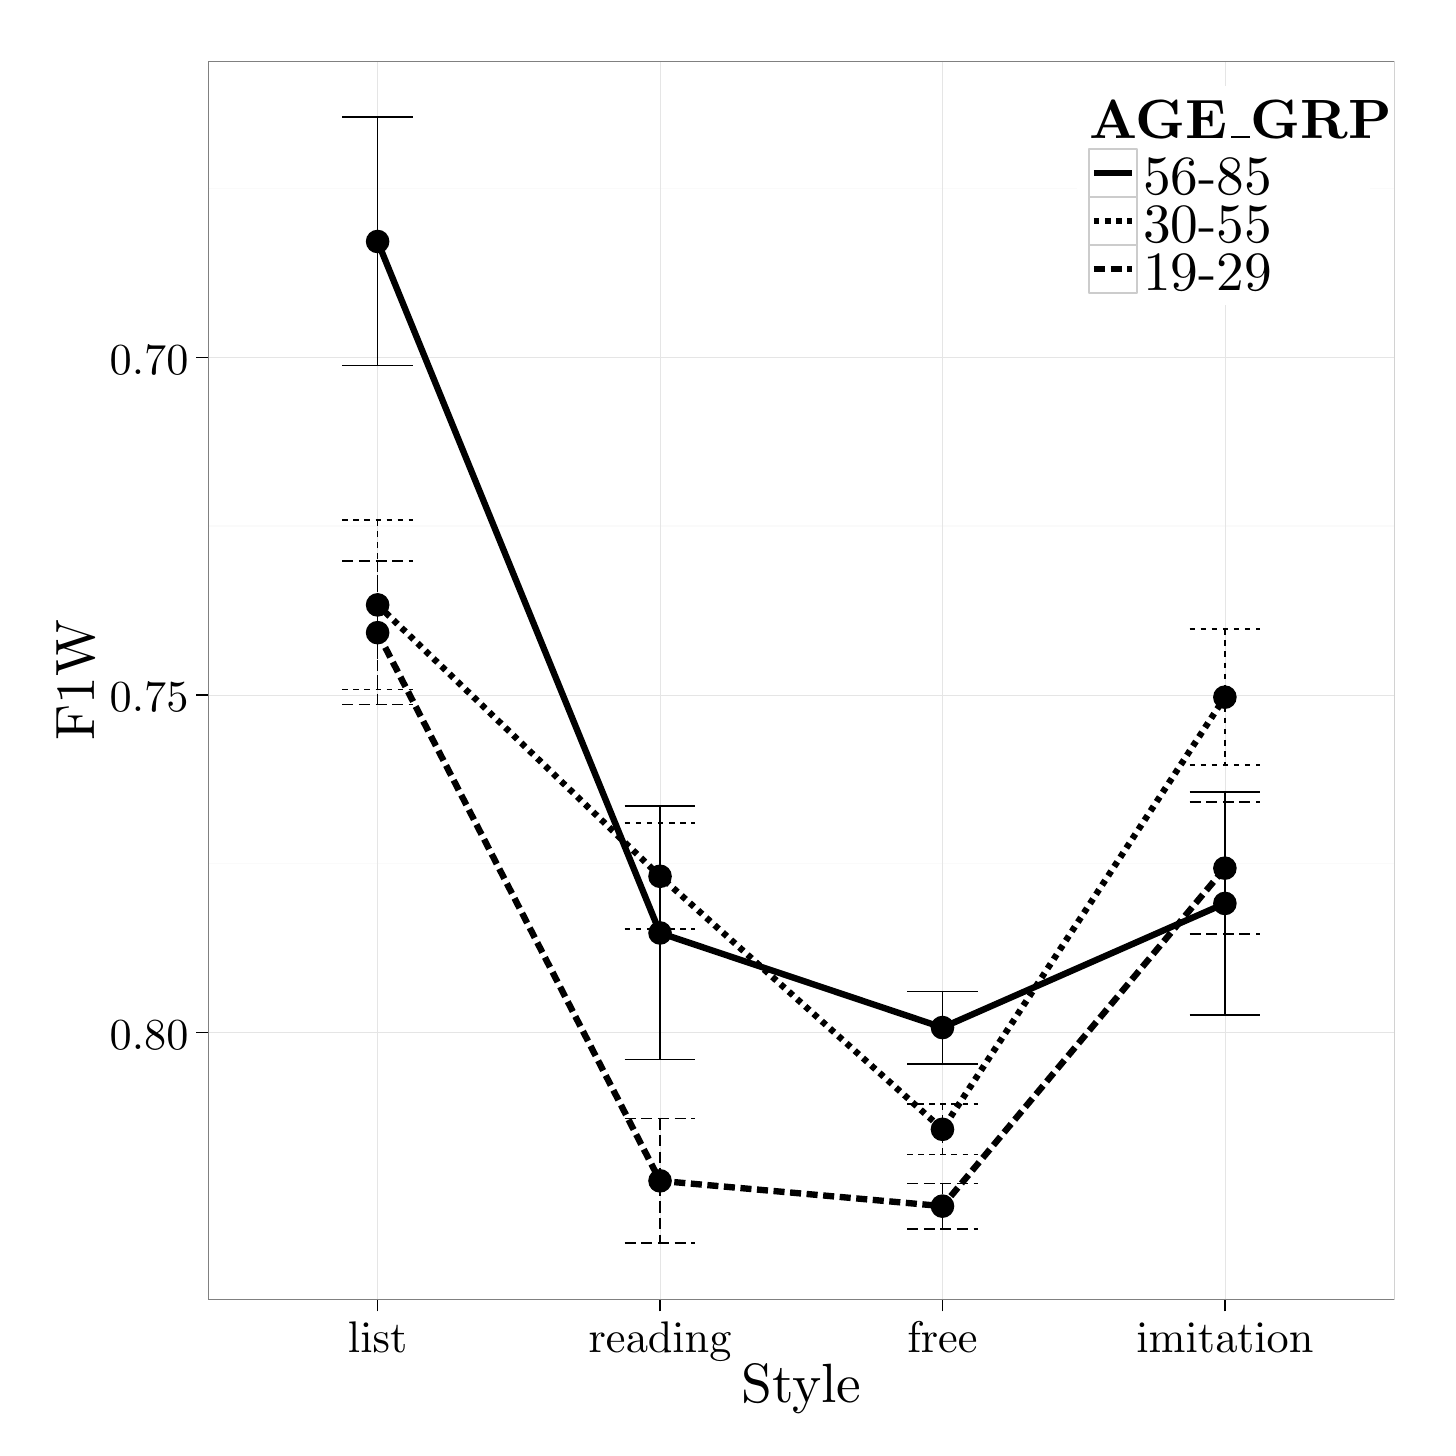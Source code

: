 % Created by tikzDevice version 0.8.1 on 2016-02-09 02:13:27
% !TEX encoding = UTF-8 Unicode
\begin{tikzpicture}[x=1pt,y=1pt]
\definecolor{fillColor}{RGB}{255,255,255}
\path[use as bounding box,fill=fillColor,fill opacity=0.00] (0,0) rectangle (505.89,505.89);
\begin{scope}
\path[clip] (  0.00,  0.00) rectangle (505.89,505.89);
\definecolor{drawColor}{RGB}{255,255,255}
\definecolor{fillColor}{RGB}{255,255,255}

\path[draw=drawColor,line width= 0.6pt,line join=round,line cap=round,fill=fillColor] (  0.00, -0.00) rectangle (505.89,505.89);
\end{scope}
\begin{scope}
\path[clip] ( 65.21, 46.31) rectangle (493.85,493.84);
\definecolor{fillColor}{RGB}{255,255,255}

\path[fill=fillColor] ( 65.21, 46.31) rectangle (493.85,493.84);
\definecolor{drawColor}{gray}{0.98}

\path[draw=drawColor,line width= 0.6pt,line join=round] ( 65.21,447.74) --
	(493.85,447.74);

\path[draw=drawColor,line width= 0.6pt,line join=round] ( 65.21,325.79) --
	(493.85,325.79);

\path[draw=drawColor,line width= 0.6pt,line join=round] ( 65.21,203.83) --
	(493.85,203.83);
\definecolor{drawColor}{gray}{0.90}

\path[draw=drawColor,line width= 0.2pt,line join=round] ( 65.21,386.76) --
	(493.85,386.76);

\path[draw=drawColor,line width= 0.2pt,line join=round] ( 65.21,264.81) --
	(493.85,264.81);

\path[draw=drawColor,line width= 0.2pt,line join=round] ( 65.21,142.85) --
	(493.85,142.85);

\path[draw=drawColor,line width= 0.2pt,line join=round] (126.45, 46.31) --
	(126.45,493.84);

\path[draw=drawColor,line width= 0.2pt,line join=round] (228.50, 46.31) --
	(228.50,493.84);

\path[draw=drawColor,line width= 0.2pt,line join=round] (330.56, 46.31) --
	(330.56,493.84);

\path[draw=drawColor,line width= 0.2pt,line join=round] (432.61, 46.31) --
	(432.61,493.84);
\definecolor{fillColor}{RGB}{0,0,0}

\path[fill=fillColor] (126.45,428.62) circle (  4.27);

\path[fill=fillColor] (126.45,297.31) circle (  4.27);

\path[fill=fillColor] (126.45,287.28) circle (  4.27);

\path[fill=fillColor] (228.50,178.76) circle (  4.27);

\path[fill=fillColor] (228.50,199.24) circle (  4.27);

\path[fill=fillColor] (228.50, 89.19) circle (  4.27);

\path[fill=fillColor] (330.56,144.58) circle (  4.27);

\path[fill=fillColor] (330.56,107.81) circle (  4.27);

\path[fill=fillColor] (330.56, 80.05) circle (  4.27);

\path[fill=fillColor] (432.61,189.43) circle (  4.27);

\path[fill=fillColor] (432.61,263.96) circle (  4.27);

\path[fill=fillColor] (432.61,202.18) circle (  4.27);
\definecolor{drawColor}{RGB}{0,0,0}

\path[draw=drawColor,line width= 2.3pt,line join=round] (126.45,428.62) --
	(228.50,178.76) --
	(330.56,144.58) --
	(432.61,189.43);

\path[draw=drawColor,line width= 2.3pt,dash pattern=on 2pt off 2pt ,line join=round] (126.45,297.31) --
	(228.50,199.24) --
	(330.56,107.81) --
	(432.61,263.96);

\path[draw=drawColor,line width= 2.3pt,dash pattern=on 4pt off 2pt ,line join=round] (126.45,287.28) --
	(228.50, 89.19) --
	(330.56, 80.05) --
	(432.61,202.18);

\path[draw=drawColor,line width= 0.6pt,line join=round] (113.69,473.50) --
	(139.20,473.50);

\path[draw=drawColor,line width= 0.6pt,line join=round] (126.45,473.50) --
	(126.45,383.75);

\path[draw=drawColor,line width= 0.6pt,line join=round] (113.69,383.75) --
	(139.20,383.75);

\path[draw=drawColor,line width= 0.6pt,line join=round] (215.75,224.52) --
	(241.26,224.52);

\path[draw=drawColor,line width= 0.6pt,line join=round] (228.50,224.52) --
	(228.50,133.00);

\path[draw=drawColor,line width= 0.6pt,line join=round] (215.75,133.00) --
	(241.26,133.00);

\path[draw=drawColor,line width= 0.6pt,line join=round] (317.80,157.67) --
	(343.31,157.67);

\path[draw=drawColor,line width= 0.6pt,line join=round] (330.56,157.67) --
	(330.56,131.49);

\path[draw=drawColor,line width= 0.6pt,line join=round] (317.80,131.49) --
	(343.31,131.49);

\path[draw=drawColor,line width= 0.6pt,line join=round] (419.86,229.76) --
	(445.37,229.76);

\path[draw=drawColor,line width= 0.6pt,line join=round] (432.61,229.76) --
	(432.61,149.10);

\path[draw=drawColor,line width= 0.6pt,line join=round] (419.86,149.10) --
	(445.37,149.10);

\path[draw=drawColor,line width= 0.6pt,dash pattern=on 2pt off 2pt ,line join=round] (113.69,327.93) --
	(139.20,327.93);

\path[draw=drawColor,line width= 0.6pt,dash pattern=on 2pt off 2pt ,line join=round] (126.45,327.93) --
	(126.45,266.68);

\path[draw=drawColor,line width= 0.6pt,dash pattern=on 2pt off 2pt ,line join=round] (113.69,266.68) --
	(139.20,266.68);

\path[draw=drawColor,line width= 0.6pt,dash pattern=on 2pt off 2pt ,line join=round] (215.75,218.39) --
	(241.26,218.39);

\path[draw=drawColor,line width= 0.6pt,dash pattern=on 2pt off 2pt ,line join=round] (228.50,218.39) --
	(228.50,180.09);

\path[draw=drawColor,line width= 0.6pt,dash pattern=on 2pt off 2pt ,line join=round] (215.75,180.09) --
	(241.26,180.09);

\path[draw=drawColor,line width= 0.6pt,dash pattern=on 2pt off 2pt ,line join=round] (317.80,116.91) --
	(343.31,116.91);

\path[draw=drawColor,line width= 0.6pt,dash pattern=on 2pt off 2pt ,line join=round] (330.56,116.91) --
	(330.56, 98.71);

\path[draw=drawColor,line width= 0.6pt,dash pattern=on 2pt off 2pt ,line join=round] (317.80, 98.71) --
	(343.31, 98.71);

\path[draw=drawColor,line width= 0.6pt,dash pattern=on 2pt off 2pt ,line join=round] (419.86,288.49) --
	(445.37,288.49);

\path[draw=drawColor,line width= 0.6pt,dash pattern=on 2pt off 2pt ,line join=round] (432.61,288.49) --
	(432.61,239.42);

\path[draw=drawColor,line width= 0.6pt,dash pattern=on 2pt off 2pt ,line join=round] (419.86,239.42) --
	(445.37,239.42);

\path[draw=drawColor,line width= 0.6pt,dash pattern=on 4pt off 2pt ,line join=round] (113.69,313.27) --
	(139.20,313.27);

\path[draw=drawColor,line width= 0.6pt,dash pattern=on 4pt off 2pt ,line join=round] (126.45,313.27) --
	(126.45,261.29);

\path[draw=drawColor,line width= 0.6pt,dash pattern=on 4pt off 2pt ,line join=round] (113.69,261.29) --
	(139.20,261.29);

\path[draw=drawColor,line width= 0.6pt,dash pattern=on 4pt off 2pt ,line join=round] (215.75,111.74) --
	(241.26,111.74);

\path[draw=drawColor,line width= 0.6pt,dash pattern=on 4pt off 2pt ,line join=round] (228.50,111.74) --
	(228.50, 66.65);

\path[draw=drawColor,line width= 0.6pt,dash pattern=on 4pt off 2pt ,line join=round] (215.75, 66.65) --
	(241.26, 66.65);

\path[draw=drawColor,line width= 0.6pt,dash pattern=on 4pt off 2pt ,line join=round] (317.80, 88.26) --
	(343.31, 88.26);

\path[draw=drawColor,line width= 0.6pt,dash pattern=on 4pt off 2pt ,line join=round] (330.56, 88.26) --
	(330.56, 71.83);

\path[draw=drawColor,line width= 0.6pt,dash pattern=on 4pt off 2pt ,line join=round] (317.80, 71.83) --
	(343.31, 71.83);

\path[draw=drawColor,line width= 0.6pt,dash pattern=on 4pt off 2pt ,line join=round] (419.86,226.08) --
	(445.37,226.08);

\path[draw=drawColor,line width= 0.6pt,dash pattern=on 4pt off 2pt ,line join=round] (432.61,226.08) --
	(432.61,178.29);

\path[draw=drawColor,line width= 0.6pt,dash pattern=on 4pt off 2pt ,line join=round] (419.86,178.29) --
	(445.37,178.29);
\definecolor{drawColor}{gray}{0.50}

\path[draw=drawColor,line width= 0.6pt,line join=round,line cap=round] ( 65.21, 46.31) rectangle (493.85,493.84);
\end{scope}
\begin{scope}
\path[clip] (  0.00,  0.00) rectangle (505.89,505.89);
\definecolor{drawColor}{RGB}{0,0,0}

\node[text=drawColor,anchor=base east,inner sep=0pt, outer sep=0pt, scale=  1.60] at ( 58.10,380.73) {0.70};

\node[text=drawColor,anchor=base east,inner sep=0pt, outer sep=0pt, scale=  1.60] at ( 58.10,258.78) {0.75};

\node[text=drawColor,anchor=base east,inner sep=0pt, outer sep=0pt, scale=  1.60] at ( 58.10,136.82) {0.80};
\end{scope}
\begin{scope}
\path[clip] (  0.00,  0.00) rectangle (505.89,505.89);
\definecolor{drawColor}{RGB}{0,0,0}

\path[draw=drawColor,line width= 0.6pt,line join=round] ( 60.95,386.76) --
	( 65.21,386.76);

\path[draw=drawColor,line width= 0.6pt,line join=round] ( 60.95,264.81) --
	( 65.21,264.81);

\path[draw=drawColor,line width= 0.6pt,line join=round] ( 60.95,142.85) --
	( 65.21,142.85);
\end{scope}
\begin{scope}
\path[clip] (  0.00,  0.00) rectangle (505.89,505.89);
\definecolor{drawColor}{RGB}{0,0,0}

\path[draw=drawColor,line width= 0.6pt,line join=round] (126.45, 42.04) --
	(126.45, 46.31);

\path[draw=drawColor,line width= 0.6pt,line join=round] (228.50, 42.04) --
	(228.50, 46.31);

\path[draw=drawColor,line width= 0.6pt,line join=round] (330.56, 42.04) --
	(330.56, 46.31);

\path[draw=drawColor,line width= 0.6pt,line join=round] (432.61, 42.04) --
	(432.61, 46.31);
\end{scope}
\begin{scope}
\path[clip] (  0.00,  0.00) rectangle (505.89,505.89);
\definecolor{drawColor}{RGB}{0,0,0}

\node[text=drawColor,anchor=base,inner sep=0pt, outer sep=0pt, scale=  1.60] at (126.45, 27.13) {list};

\node[text=drawColor,anchor=base,inner sep=0pt, outer sep=0pt, scale=  1.60] at (228.50, 27.13) {reading};

\node[text=drawColor,anchor=base,inner sep=0pt, outer sep=0pt, scale=  1.60] at (330.56, 27.13) {free};

\node[text=drawColor,anchor=base,inner sep=0pt, outer sep=0pt, scale=  1.60] at (432.61, 27.13) {imitation};
\end{scope}
\begin{scope}
\path[clip] (  0.00,  0.00) rectangle (505.89,505.89);
\definecolor{drawColor}{RGB}{0,0,0}

\node[text=drawColor,anchor=base,inner sep=0pt, outer sep=0pt, scale=  2.00] at (279.53,  9.03) {Style};
\end{scope}
\begin{scope}
\path[clip] (  0.00,  0.00) rectangle (505.89,505.89);
\definecolor{drawColor}{RGB}{0,0,0}

\node[text=drawColor,rotate= 90.00,anchor=base,inner sep=0pt, outer sep=0pt, scale=  2.00] at ( 24.12,270.08) {F1W};
\end{scope}
\begin{scope}
\path[clip] (  0.00,  0.00) rectangle (505.89,505.89);
\definecolor{fillColor}{RGB}{255,255,255}

\path[fill=fillColor] (379.28,405.66) rectangle (484.98,484.98);
\end{scope}
\begin{scope}
\path[clip] (  0.00,  0.00) rectangle (505.89,505.89);
\definecolor{drawColor}{RGB}{0,0,0}

\node[text=drawColor,anchor=base west,inner sep=0pt, outer sep=0pt, scale=  2.00] at (383.55,465.96) {\bfseries AGE{\_{}}GRP};
\end{scope}
\begin{scope}
\path[clip] (  0.00,  0.00) rectangle (505.89,505.89);
\definecolor{drawColor}{gray}{0.80}
\definecolor{fillColor}{RGB}{255,255,255}

\path[draw=drawColor,line width= 0.6pt,line join=round,line cap=round,fill=fillColor] (383.55,444.61) rectangle (400.89,461.96);
\end{scope}
\begin{scope}
\path[clip] (  0.00,  0.00) rectangle (505.89,505.89);
\definecolor{drawColor}{RGB}{0,0,0}

\path[draw=drawColor,line width= 2.3pt,line join=round] (385.28,453.29) -- (399.16,453.29);
\end{scope}
\begin{scope}
\path[clip] (  0.00,  0.00) rectangle (505.89,505.89);
\definecolor{drawColor}{RGB}{0,0,0}

\path[draw=drawColor,line width= 0.6pt,line join=round] (385.28,453.29) -- (399.16,453.29);
\end{scope}
\begin{scope}
\path[clip] (  0.00,  0.00) rectangle (505.89,505.89);
\definecolor{drawColor}{gray}{0.80}
\definecolor{fillColor}{RGB}{255,255,255}

\path[draw=drawColor,line width= 0.6pt,line join=round,line cap=round,fill=fillColor] (383.55,427.27) rectangle (400.89,444.61);
\end{scope}
\begin{scope}
\path[clip] (  0.00,  0.00) rectangle (505.89,505.89);
\definecolor{drawColor}{RGB}{0,0,0}

\path[draw=drawColor,line width= 2.3pt,dash pattern=on 2pt off 2pt ,line join=round] (385.28,435.94) -- (399.16,435.94);
\end{scope}
\begin{scope}
\path[clip] (  0.00,  0.00) rectangle (505.89,505.89);
\definecolor{drawColor}{RGB}{0,0,0}

\path[draw=drawColor,line width= 0.6pt,dash pattern=on 2pt off 2pt ,line join=round] (385.28,435.94) -- (399.16,435.94);
\end{scope}
\begin{scope}
\path[clip] (  0.00,  0.00) rectangle (505.89,505.89);
\definecolor{drawColor}{gray}{0.80}
\definecolor{fillColor}{RGB}{255,255,255}

\path[draw=drawColor,line width= 0.6pt,line join=round,line cap=round,fill=fillColor] (383.55,409.92) rectangle (400.89,427.27);
\end{scope}
\begin{scope}
\path[clip] (  0.00,  0.00) rectangle (505.89,505.89);
\definecolor{drawColor}{RGB}{0,0,0}

\path[draw=drawColor,line width= 2.3pt,dash pattern=on 4pt off 2pt ,line join=round] (385.28,418.60) -- (399.16,418.60);
\end{scope}
\begin{scope}
\path[clip] (  0.00,  0.00) rectangle (505.89,505.89);
\definecolor{drawColor}{RGB}{0,0,0}

\path[draw=drawColor,line width= 0.6pt,dash pattern=on 4pt off 2pt ,line join=round] (385.28,418.60) -- (399.16,418.60);
\end{scope}
\begin{scope}
\path[clip] (  0.00,  0.00) rectangle (505.89,505.89);
\definecolor{drawColor}{RGB}{0,0,0}

\node[text=drawColor,anchor=base west,inner sep=0pt, outer sep=0pt, scale=  2.00] at (403.06,445.75) {56-85};
\end{scope}
\begin{scope}
\path[clip] (  0.00,  0.00) rectangle (505.89,505.89);
\definecolor{drawColor}{RGB}{0,0,0}

\node[text=drawColor,anchor=base west,inner sep=0pt, outer sep=0pt, scale=  2.00] at (403.06,428.40) {30-55};
\end{scope}
\begin{scope}
\path[clip] (  0.00,  0.00) rectangle (505.89,505.89);
\definecolor{drawColor}{RGB}{0,0,0}

\node[text=drawColor,anchor=base west,inner sep=0pt, outer sep=0pt, scale=  2.00] at (403.06,411.06) {19-29};
\end{scope}
\end{tikzpicture}

